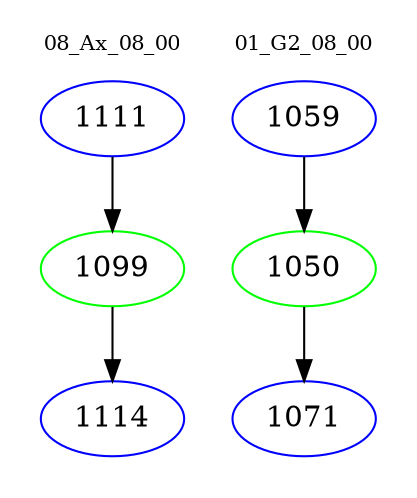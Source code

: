 digraph{
subgraph cluster_0 {
color = white
label = "08_Ax_08_00";
fontsize=10;
T0_1111 [label="1111", color="blue"]
T0_1111 -> T0_1099 [color="black"]
T0_1099 [label="1099", color="green"]
T0_1099 -> T0_1114 [color="black"]
T0_1114 [label="1114", color="blue"]
}
subgraph cluster_1 {
color = white
label = "01_G2_08_00";
fontsize=10;
T1_1059 [label="1059", color="blue"]
T1_1059 -> T1_1050 [color="black"]
T1_1050 [label="1050", color="green"]
T1_1050 -> T1_1071 [color="black"]
T1_1071 [label="1071", color="blue"]
}
}

